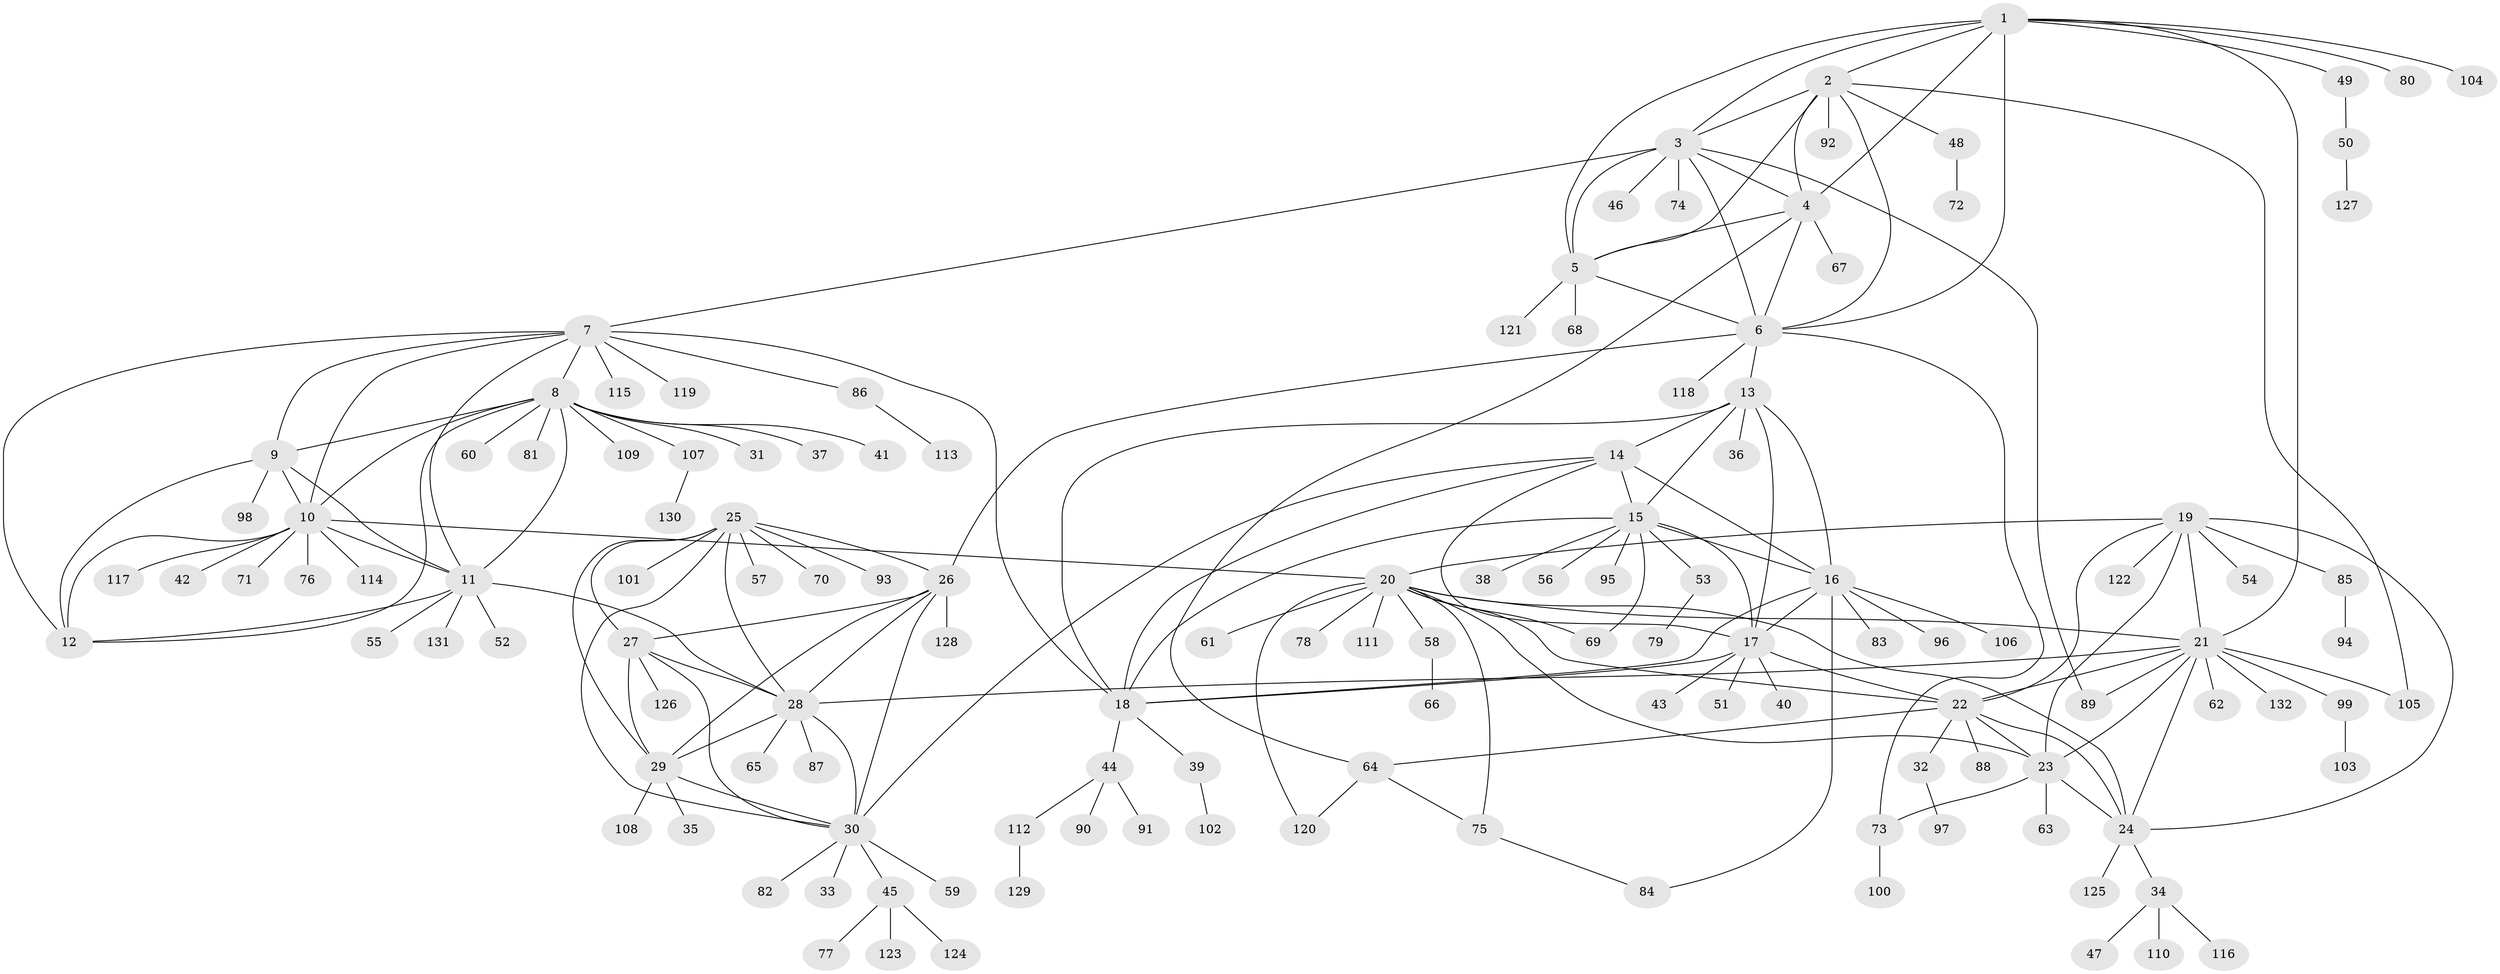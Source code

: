 // coarse degree distribution, {8: 0.05, 3: 0.075, 6: 0.075, 5: 0.1, 7: 0.025, 9: 0.025, 4: 0.1, 14: 0.025, 2: 0.15, 1: 0.375}
// Generated by graph-tools (version 1.1) at 2025/52/03/04/25 22:52:50]
// undirected, 132 vertices, 195 edges
graph export_dot {
  node [color=gray90,style=filled];
  1;
  2;
  3;
  4;
  5;
  6;
  7;
  8;
  9;
  10;
  11;
  12;
  13;
  14;
  15;
  16;
  17;
  18;
  19;
  20;
  21;
  22;
  23;
  24;
  25;
  26;
  27;
  28;
  29;
  30;
  31;
  32;
  33;
  34;
  35;
  36;
  37;
  38;
  39;
  40;
  41;
  42;
  43;
  44;
  45;
  46;
  47;
  48;
  49;
  50;
  51;
  52;
  53;
  54;
  55;
  56;
  57;
  58;
  59;
  60;
  61;
  62;
  63;
  64;
  65;
  66;
  67;
  68;
  69;
  70;
  71;
  72;
  73;
  74;
  75;
  76;
  77;
  78;
  79;
  80;
  81;
  82;
  83;
  84;
  85;
  86;
  87;
  88;
  89;
  90;
  91;
  92;
  93;
  94;
  95;
  96;
  97;
  98;
  99;
  100;
  101;
  102;
  103;
  104;
  105;
  106;
  107;
  108;
  109;
  110;
  111;
  112;
  113;
  114;
  115;
  116;
  117;
  118;
  119;
  120;
  121;
  122;
  123;
  124;
  125;
  126;
  127;
  128;
  129;
  130;
  131;
  132;
  1 -- 2;
  1 -- 3;
  1 -- 4;
  1 -- 5;
  1 -- 6;
  1 -- 21;
  1 -- 49;
  1 -- 80;
  1 -- 104;
  2 -- 3;
  2 -- 4;
  2 -- 5;
  2 -- 6;
  2 -- 48;
  2 -- 92;
  2 -- 105;
  3 -- 4;
  3 -- 5;
  3 -- 6;
  3 -- 7;
  3 -- 46;
  3 -- 74;
  3 -- 89;
  4 -- 5;
  4 -- 6;
  4 -- 64;
  4 -- 67;
  5 -- 6;
  5 -- 68;
  5 -- 121;
  6 -- 13;
  6 -- 26;
  6 -- 73;
  6 -- 118;
  7 -- 8;
  7 -- 9;
  7 -- 10;
  7 -- 11;
  7 -- 12;
  7 -- 18;
  7 -- 86;
  7 -- 115;
  7 -- 119;
  8 -- 9;
  8 -- 10;
  8 -- 11;
  8 -- 12;
  8 -- 31;
  8 -- 37;
  8 -- 41;
  8 -- 60;
  8 -- 81;
  8 -- 107;
  8 -- 109;
  9 -- 10;
  9 -- 11;
  9 -- 12;
  9 -- 98;
  10 -- 11;
  10 -- 12;
  10 -- 20;
  10 -- 42;
  10 -- 71;
  10 -- 76;
  10 -- 114;
  10 -- 117;
  11 -- 12;
  11 -- 28;
  11 -- 52;
  11 -- 55;
  11 -- 131;
  13 -- 14;
  13 -- 15;
  13 -- 16;
  13 -- 17;
  13 -- 18;
  13 -- 36;
  14 -- 15;
  14 -- 16;
  14 -- 17;
  14 -- 18;
  14 -- 30;
  15 -- 16;
  15 -- 17;
  15 -- 18;
  15 -- 38;
  15 -- 53;
  15 -- 56;
  15 -- 69;
  15 -- 95;
  16 -- 17;
  16 -- 18;
  16 -- 83;
  16 -- 84;
  16 -- 96;
  16 -- 106;
  17 -- 18;
  17 -- 22;
  17 -- 40;
  17 -- 43;
  17 -- 51;
  18 -- 39;
  18 -- 44;
  19 -- 20;
  19 -- 21;
  19 -- 22;
  19 -- 23;
  19 -- 24;
  19 -- 54;
  19 -- 85;
  19 -- 122;
  20 -- 21;
  20 -- 22;
  20 -- 23;
  20 -- 24;
  20 -- 58;
  20 -- 61;
  20 -- 69;
  20 -- 75;
  20 -- 78;
  20 -- 111;
  20 -- 120;
  21 -- 22;
  21 -- 23;
  21 -- 24;
  21 -- 28;
  21 -- 62;
  21 -- 89;
  21 -- 99;
  21 -- 105;
  21 -- 132;
  22 -- 23;
  22 -- 24;
  22 -- 32;
  22 -- 64;
  22 -- 88;
  23 -- 24;
  23 -- 63;
  23 -- 73;
  24 -- 34;
  24 -- 125;
  25 -- 26;
  25 -- 27;
  25 -- 28;
  25 -- 29;
  25 -- 30;
  25 -- 57;
  25 -- 70;
  25 -- 93;
  25 -- 101;
  26 -- 27;
  26 -- 28;
  26 -- 29;
  26 -- 30;
  26 -- 128;
  27 -- 28;
  27 -- 29;
  27 -- 30;
  27 -- 126;
  28 -- 29;
  28 -- 30;
  28 -- 65;
  28 -- 87;
  29 -- 30;
  29 -- 35;
  29 -- 108;
  30 -- 33;
  30 -- 45;
  30 -- 59;
  30 -- 82;
  32 -- 97;
  34 -- 47;
  34 -- 110;
  34 -- 116;
  39 -- 102;
  44 -- 90;
  44 -- 91;
  44 -- 112;
  45 -- 77;
  45 -- 123;
  45 -- 124;
  48 -- 72;
  49 -- 50;
  50 -- 127;
  53 -- 79;
  58 -- 66;
  64 -- 75;
  64 -- 120;
  73 -- 100;
  75 -- 84;
  85 -- 94;
  86 -- 113;
  99 -- 103;
  107 -- 130;
  112 -- 129;
}

